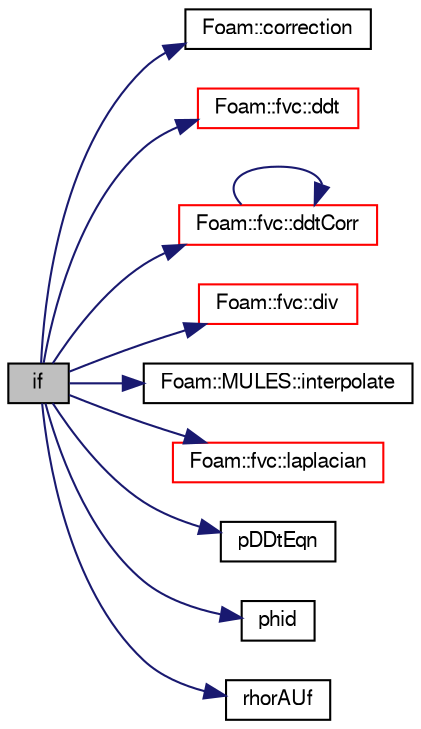 digraph "if"
{
  bgcolor="transparent";
  edge [fontname="FreeSans",fontsize="10",labelfontname="FreeSans",labelfontsize="10"];
  node [fontname="FreeSans",fontsize="10",shape=record];
  rankdir="LR";
  Node8 [label="if",height=0.2,width=0.4,color="black", fillcolor="grey75", style="filled", fontcolor="black"];
  Node8 -> Node9 [color="midnightblue",fontsize="10",style="solid",fontname="FreeSans"];
  Node9 [label="Foam::correction",height=0.2,width=0.4,color="black",URL="$a21124.html#aa5166e83cc970d681cdb0246482047e8",tooltip="Return the correction form of the given matrix. "];
  Node8 -> Node10 [color="midnightblue",fontsize="10",style="solid",fontname="FreeSans"];
  Node10 [label="Foam::fvc::ddt",height=0.2,width=0.4,color="red",URL="$a21134.html#a5dc871206ab86042756c8ccfdc5797ad"];
  Node8 -> Node311 [color="midnightblue",fontsize="10",style="solid",fontname="FreeSans"];
  Node311 [label="Foam::fvc::ddtCorr",height=0.2,width=0.4,color="red",URL="$a21134.html#a62752eff998bc6e471deab75616e34d5"];
  Node311 -> Node311 [color="midnightblue",fontsize="10",style="solid",fontname="FreeSans"];
  Node8 -> Node71 [color="midnightblue",fontsize="10",style="solid",fontname="FreeSans"];
  Node71 [label="Foam::fvc::div",height=0.2,width=0.4,color="red",URL="$a21134.html#a585533948ad80abfe589d920c641f251"];
  Node8 -> Node312 [color="midnightblue",fontsize="10",style="solid",fontname="FreeSans"];
  Node312 [label="Foam::MULES::interpolate",height=0.2,width=0.4,color="black",URL="$a21136.html#a4d62f21551985d814104861e7c1d9b4f"];
  Node8 -> Node313 [color="midnightblue",fontsize="10",style="solid",fontname="FreeSans"];
  Node313 [label="Foam::fvc::laplacian",height=0.2,width=0.4,color="red",URL="$a21134.html#ac75bff389d0405149b204b0d7ac214cd"];
  Node8 -> Node315 [color="midnightblue",fontsize="10",style="solid",fontname="FreeSans"];
  Node315 [label="pDDtEqn",height=0.2,width=0.4,color="black",URL="$a38042.html#abe8cffe44f8639aaa7c779c98536cef2"];
  Node8 -> Node316 [color="midnightblue",fontsize="10",style="solid",fontname="FreeSans"];
  Node316 [label="phid",height=0.2,width=0.4,color="black",URL="$a38066.html#a40a9059ca5c5ed87f4fa45be290ce0e1"];
  Node8 -> Node317 [color="midnightblue",fontsize="10",style="solid",fontname="FreeSans"];
  Node317 [label="rhorAUf",height=0.2,width=0.4,color="black",URL="$a38027.html#afd8c4e61a2e39cb5143264971d9c72b8"];
}
